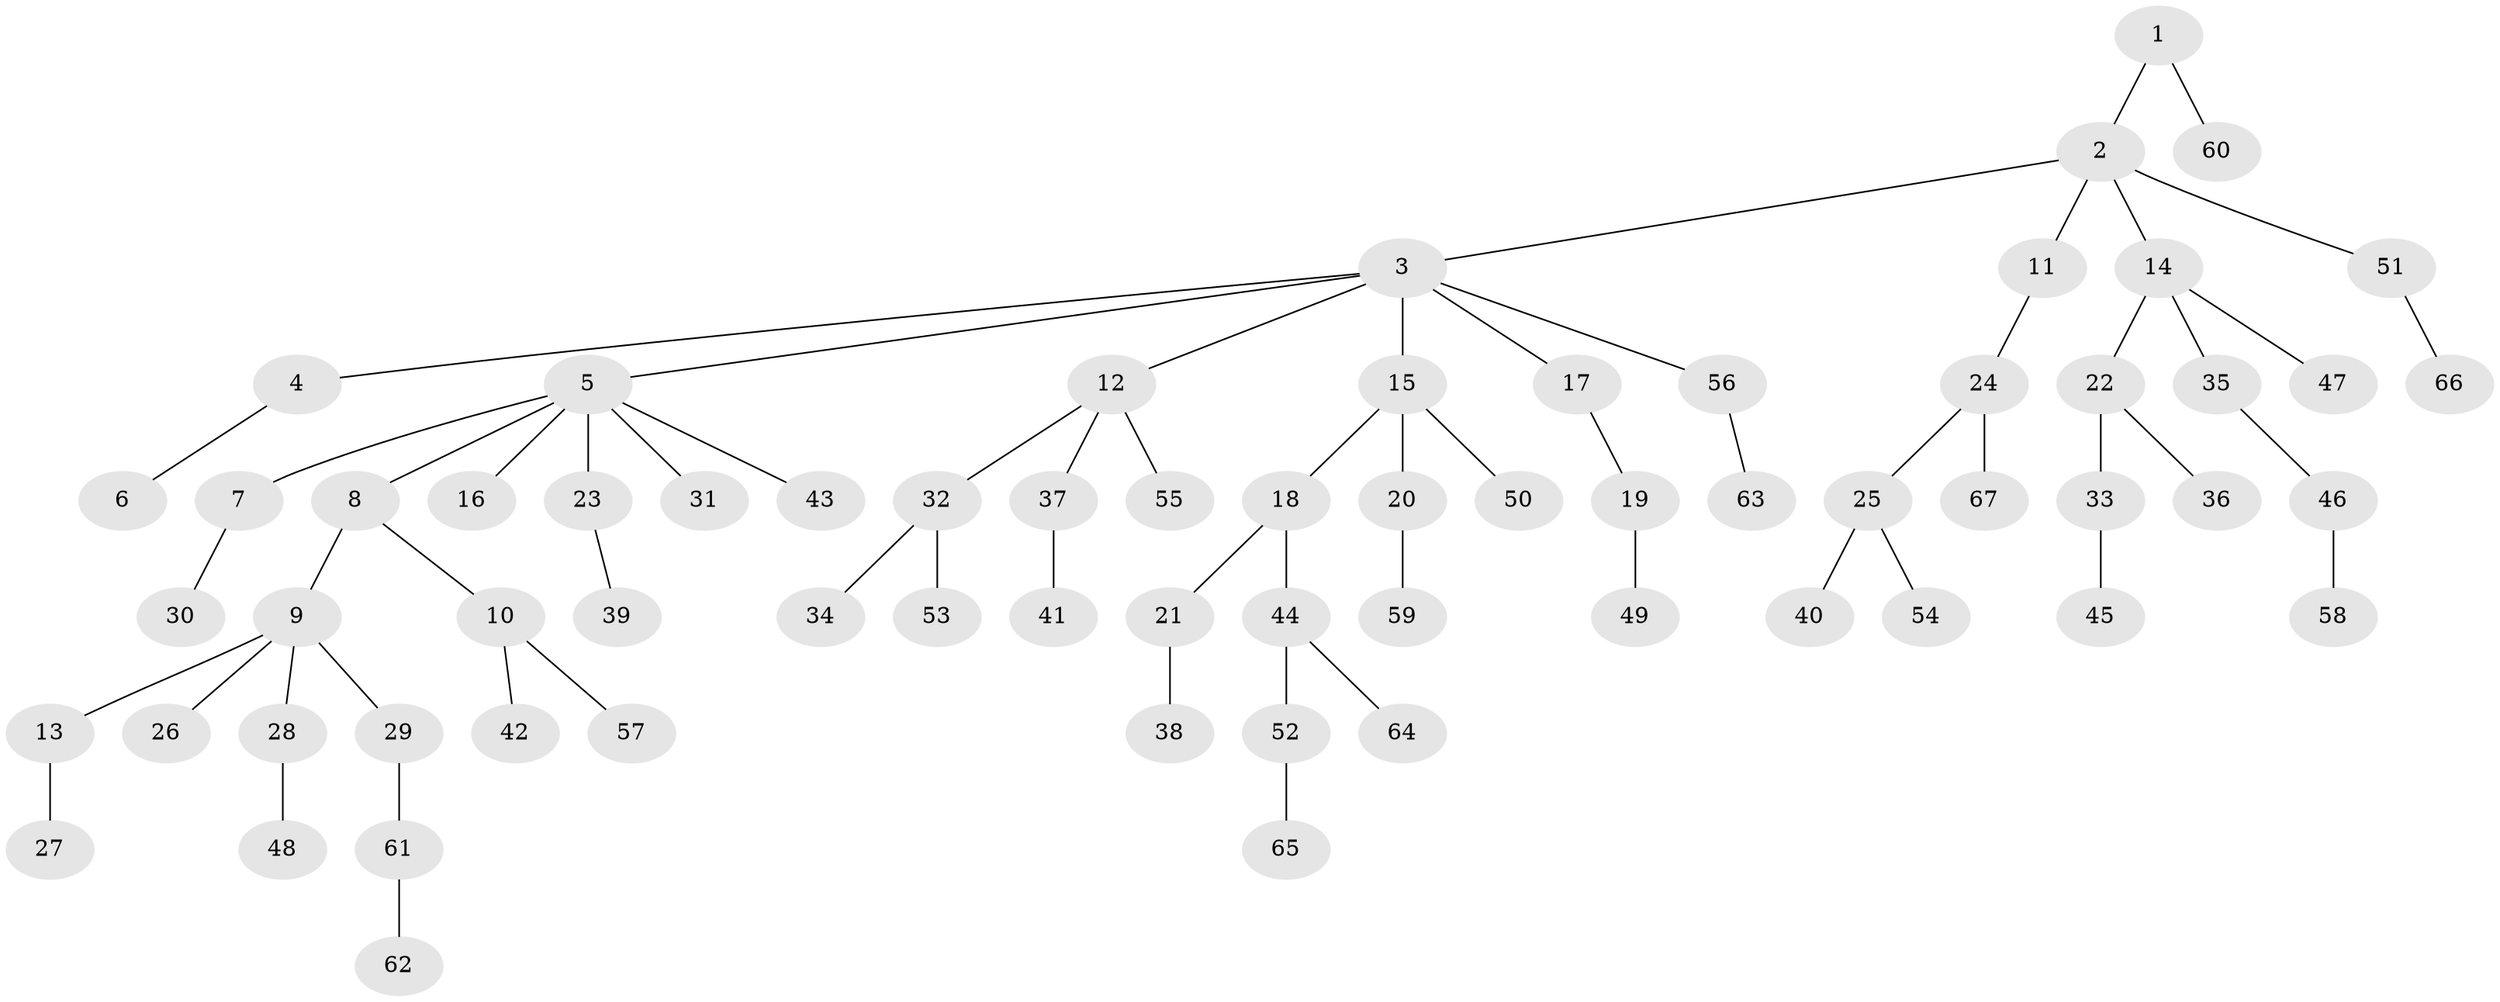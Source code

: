 // coarse degree distribution, {1: 0.6341463414634146, 5: 0.024390243902439025, 9: 0.024390243902439025, 6: 0.04878048780487805, 2: 0.17073170731707318, 3: 0.04878048780487805, 4: 0.04878048780487805}
// Generated by graph-tools (version 1.1) at 2025/42/03/06/25 10:42:02]
// undirected, 67 vertices, 66 edges
graph export_dot {
graph [start="1"]
  node [color=gray90,style=filled];
  1;
  2;
  3;
  4;
  5;
  6;
  7;
  8;
  9;
  10;
  11;
  12;
  13;
  14;
  15;
  16;
  17;
  18;
  19;
  20;
  21;
  22;
  23;
  24;
  25;
  26;
  27;
  28;
  29;
  30;
  31;
  32;
  33;
  34;
  35;
  36;
  37;
  38;
  39;
  40;
  41;
  42;
  43;
  44;
  45;
  46;
  47;
  48;
  49;
  50;
  51;
  52;
  53;
  54;
  55;
  56;
  57;
  58;
  59;
  60;
  61;
  62;
  63;
  64;
  65;
  66;
  67;
  1 -- 2;
  1 -- 60;
  2 -- 3;
  2 -- 11;
  2 -- 14;
  2 -- 51;
  3 -- 4;
  3 -- 5;
  3 -- 12;
  3 -- 15;
  3 -- 17;
  3 -- 56;
  4 -- 6;
  5 -- 7;
  5 -- 8;
  5 -- 16;
  5 -- 23;
  5 -- 31;
  5 -- 43;
  7 -- 30;
  8 -- 9;
  8 -- 10;
  9 -- 13;
  9 -- 26;
  9 -- 28;
  9 -- 29;
  10 -- 42;
  10 -- 57;
  11 -- 24;
  12 -- 32;
  12 -- 37;
  12 -- 55;
  13 -- 27;
  14 -- 22;
  14 -- 35;
  14 -- 47;
  15 -- 18;
  15 -- 20;
  15 -- 50;
  17 -- 19;
  18 -- 21;
  18 -- 44;
  19 -- 49;
  20 -- 59;
  21 -- 38;
  22 -- 33;
  22 -- 36;
  23 -- 39;
  24 -- 25;
  24 -- 67;
  25 -- 40;
  25 -- 54;
  28 -- 48;
  29 -- 61;
  32 -- 34;
  32 -- 53;
  33 -- 45;
  35 -- 46;
  37 -- 41;
  44 -- 52;
  44 -- 64;
  46 -- 58;
  51 -- 66;
  52 -- 65;
  56 -- 63;
  61 -- 62;
}

